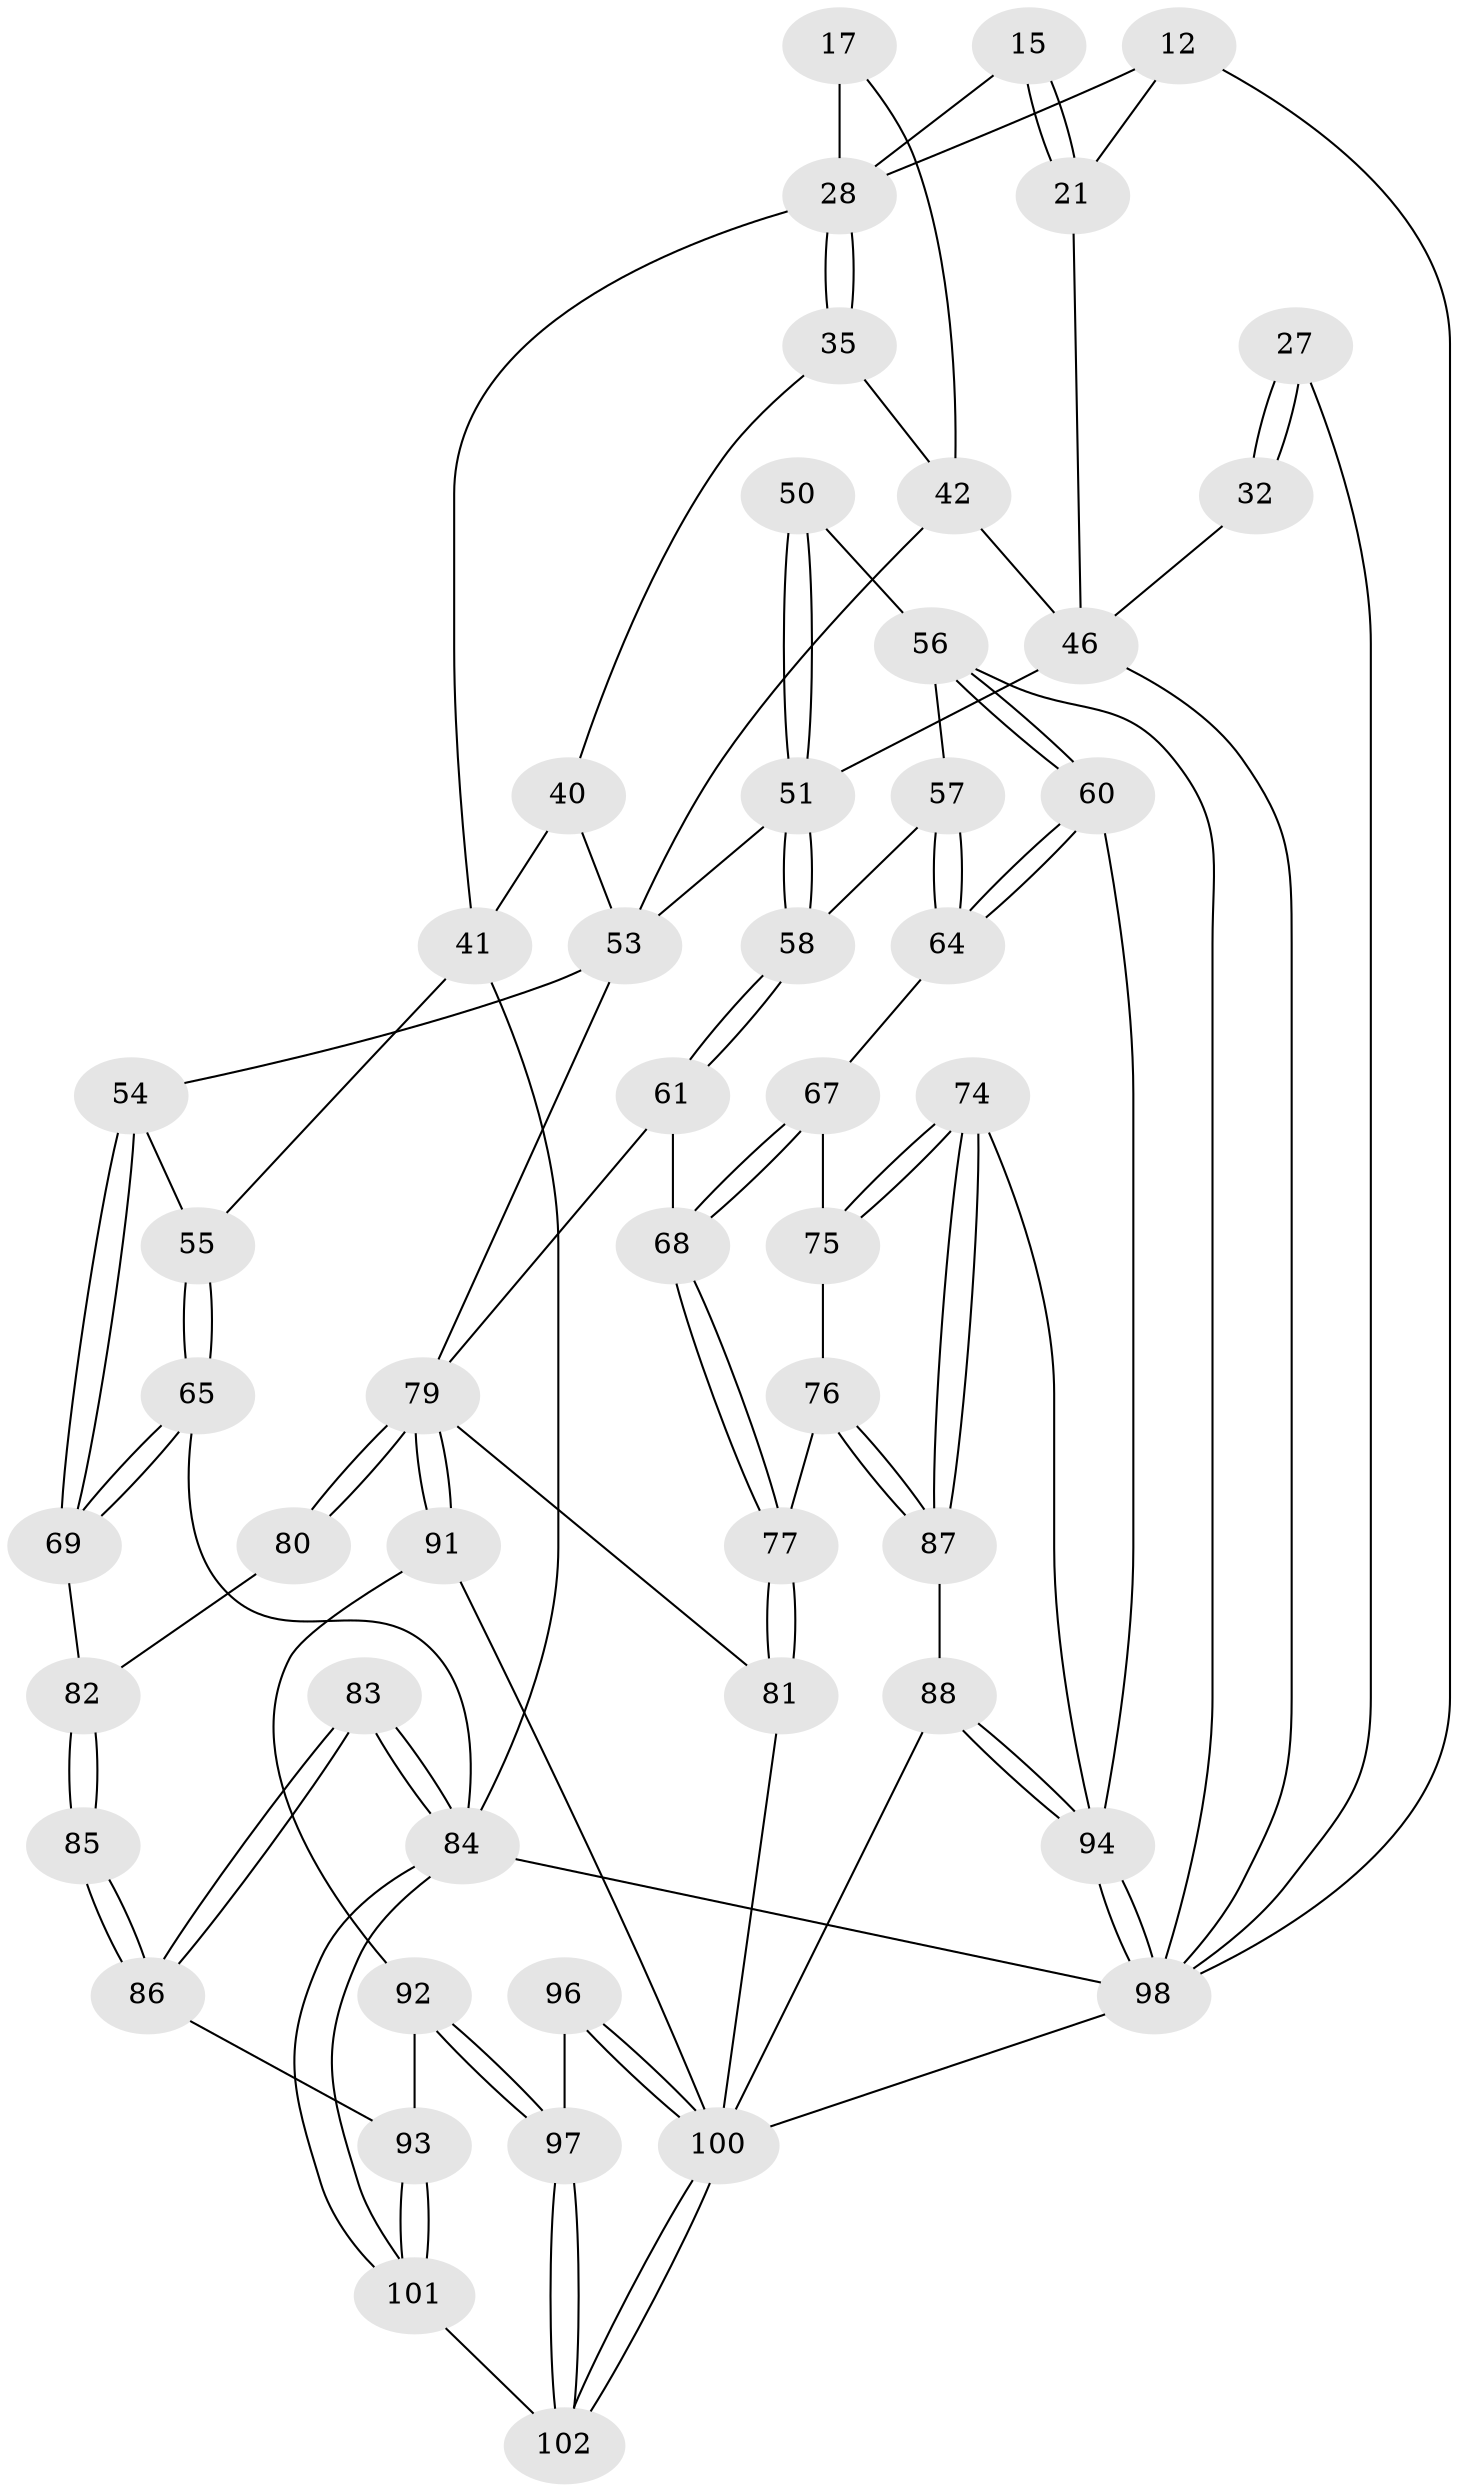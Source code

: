 // original degree distribution, {3: 0.0196078431372549, 4: 0.27450980392156865, 6: 0.2549019607843137, 5: 0.45098039215686275}
// Generated by graph-tools (version 1.1) at 2025/02/03/09/25 05:02:12]
// undirected, 51 vertices, 115 edges
graph export_dot {
graph [start="1"]
  node [color=gray90,style=filled];
  12 [pos="+0.6036643894355723+0.08132605480388394",super="+9+8"];
  15 [pos="+0.4308754103181032+0.1095610056742009"];
  17 [pos="+0.312229057809842+0.14050841250371446"];
  21 [pos="+0.4326317034370251+0.13904978131116985",super="+13+14"];
  27 [pos="+0.946214886274135+0.3654951681587396",super="+19+20"];
  28 [pos="+0.19019656720298045+0.15301907419071759",super="+18"];
  32 [pos="+0.8198039855405259+0.30465795922774364"];
  35 [pos="+0.18338434191923877+0.22762263036831432"];
  40 [pos="+0.1612195908111276+0.30127625266136876",super="+36"];
  41 [pos="+0.08009962449092667+0.35783577004914274",super="+38+37"];
  42 [pos="+0.320780073109673+0.2786918602519825",super="+34+31"];
  46 [pos="+0.4183742782877264+0.3314726897248886",super="+30+33"];
  50 [pos="+0.5889915337303924+0.34545925223704405"];
  51 [pos="+0.45301959829706095+0.40839254597723235",super="+48+47"];
  53 [pos="+0.28176643986329153+0.4488594364650097",super="+49"];
  54 [pos="+0.27113275380716284+0.44873952927734834"];
  55 [pos="+0.2134148073167572+0.43967983767732555"];
  56 [pos="+0.6036661591821866+0.3979393352266072",super="+52"];
  57 [pos="+0.5780114130101266+0.45024450680274863"];
  58 [pos="+0.4875484939240356+0.468802110786131"];
  60 [pos="+0.7858181103131835+0.5314291508074425"];
  61 [pos="+0.4669190470309389+0.561853816358591"];
  64 [pos="+0.623601012369757+0.5385753341836006"];
  65 [pos="+0+0.55830059829987"];
  67 [pos="+0.6137649829263281+0.5472460325276286"];
  68 [pos="+0.5344334397821761+0.5883338386909082"];
  69 [pos="+0.04763443105415634+0.5996035164056238"];
  74 [pos="+0.8457775983490662+0.6594417555576085"];
  75 [pos="+0.630778781643983+0.6283479894318161"];
  76 [pos="+0.5738760325073449+0.6970252268758151"];
  77 [pos="+0.569340834532469+0.69643758255207"];
  79 [pos="+0.34840071254564786+0.7335202234786082",super="+78+63"];
  80 [pos="+0.2988121861153787+0.6972806203344037",super="+70"];
  81 [pos="+0.4993513403541175+0.7541262279707326"];
  82 [pos="+0.22208536193461814+0.7006505071375514",super="+71+72"];
  83 [pos="+0+1"];
  84 [pos="+0+1",super="+4+66"];
  85 [pos="+0.12470480271230573+0.7556336580200997"];
  86 [pos="+0.12164572971721421+0.8321253052367132"];
  87 [pos="+0.6263520017510091+0.7170982971064035"];
  88 [pos="+0.6309632255681108+0.7624074387992642"];
  91 [pos="+0.3321507178599496+0.7809704812568515"];
  92 [pos="+0.31321406570559135+0.8054887252840446"];
  93 [pos="+0.18173116360451208+0.8635274270379018"];
  94 [pos="+1+1",super="+73"];
  96 [pos="+0.44926016073799696+0.886126739702016"];
  97 [pos="+0.36146616838862206+0.9647886909858732"];
  98 [pos="+1+1",super="+3+11+26"];
  100 [pos="+0.5982425190567078+1",super="+99+90+95"];
  101 [pos="+0.27196830808924777+1"];
  102 [pos="+0.3130794047975847+1"];
  12 -- 98;
  12 -- 21 [weight=2];
  12 -- 28;
  15 -- 21 [weight=2];
  15 -- 21;
  15 -- 28;
  17 -- 28 [weight=2];
  17 -- 42;
  21 -- 46;
  27 -- 32 [weight=2];
  27 -- 32;
  27 -- 98 [weight=3];
  28 -- 35;
  28 -- 35;
  28 -- 41 [weight=2];
  32 -- 46;
  35 -- 40;
  35 -- 42;
  40 -- 41 [weight=2];
  40 -- 53;
  41 -- 55;
  41 -- 84 [weight=2];
  42 -- 46 [weight=2];
  42 -- 53;
  46 -- 51 [weight=3];
  46 -- 98;
  50 -- 51 [weight=2];
  50 -- 51;
  50 -- 56;
  51 -- 58;
  51 -- 58;
  51 -- 53;
  53 -- 54;
  53 -- 79;
  54 -- 55;
  54 -- 69;
  54 -- 69;
  55 -- 65;
  55 -- 65;
  56 -- 57;
  56 -- 60;
  56 -- 60;
  56 -- 98;
  57 -- 58;
  57 -- 64;
  57 -- 64;
  58 -- 61;
  58 -- 61;
  60 -- 64;
  60 -- 64;
  60 -- 94;
  61 -- 68;
  61 -- 79;
  64 -- 67;
  65 -- 69;
  65 -- 69;
  65 -- 84;
  67 -- 68;
  67 -- 68;
  67 -- 75;
  68 -- 77;
  68 -- 77;
  69 -- 82;
  74 -- 75;
  74 -- 75;
  74 -- 87;
  74 -- 87;
  74 -- 94;
  75 -- 76;
  76 -- 77;
  76 -- 87;
  76 -- 87;
  77 -- 81;
  77 -- 81;
  79 -- 80 [weight=2];
  79 -- 80;
  79 -- 91;
  79 -- 91;
  79 -- 81;
  80 -- 82 [weight=2];
  81 -- 100;
  82 -- 85 [weight=2];
  82 -- 85;
  83 -- 84 [weight=2];
  83 -- 84;
  83 -- 86;
  83 -- 86;
  84 -- 101;
  84 -- 101;
  84 -- 98 [weight=2];
  85 -- 86;
  85 -- 86;
  86 -- 93;
  87 -- 88;
  88 -- 94;
  88 -- 94;
  88 -- 100;
  91 -- 92;
  91 -- 100;
  92 -- 93;
  92 -- 97;
  92 -- 97;
  93 -- 101;
  93 -- 101;
  94 -- 98 [weight=2];
  94 -- 98;
  96 -- 97;
  96 -- 100 [weight=2];
  96 -- 100;
  97 -- 102;
  97 -- 102;
  98 -- 100;
  100 -- 102;
  100 -- 102;
  101 -- 102;
}
